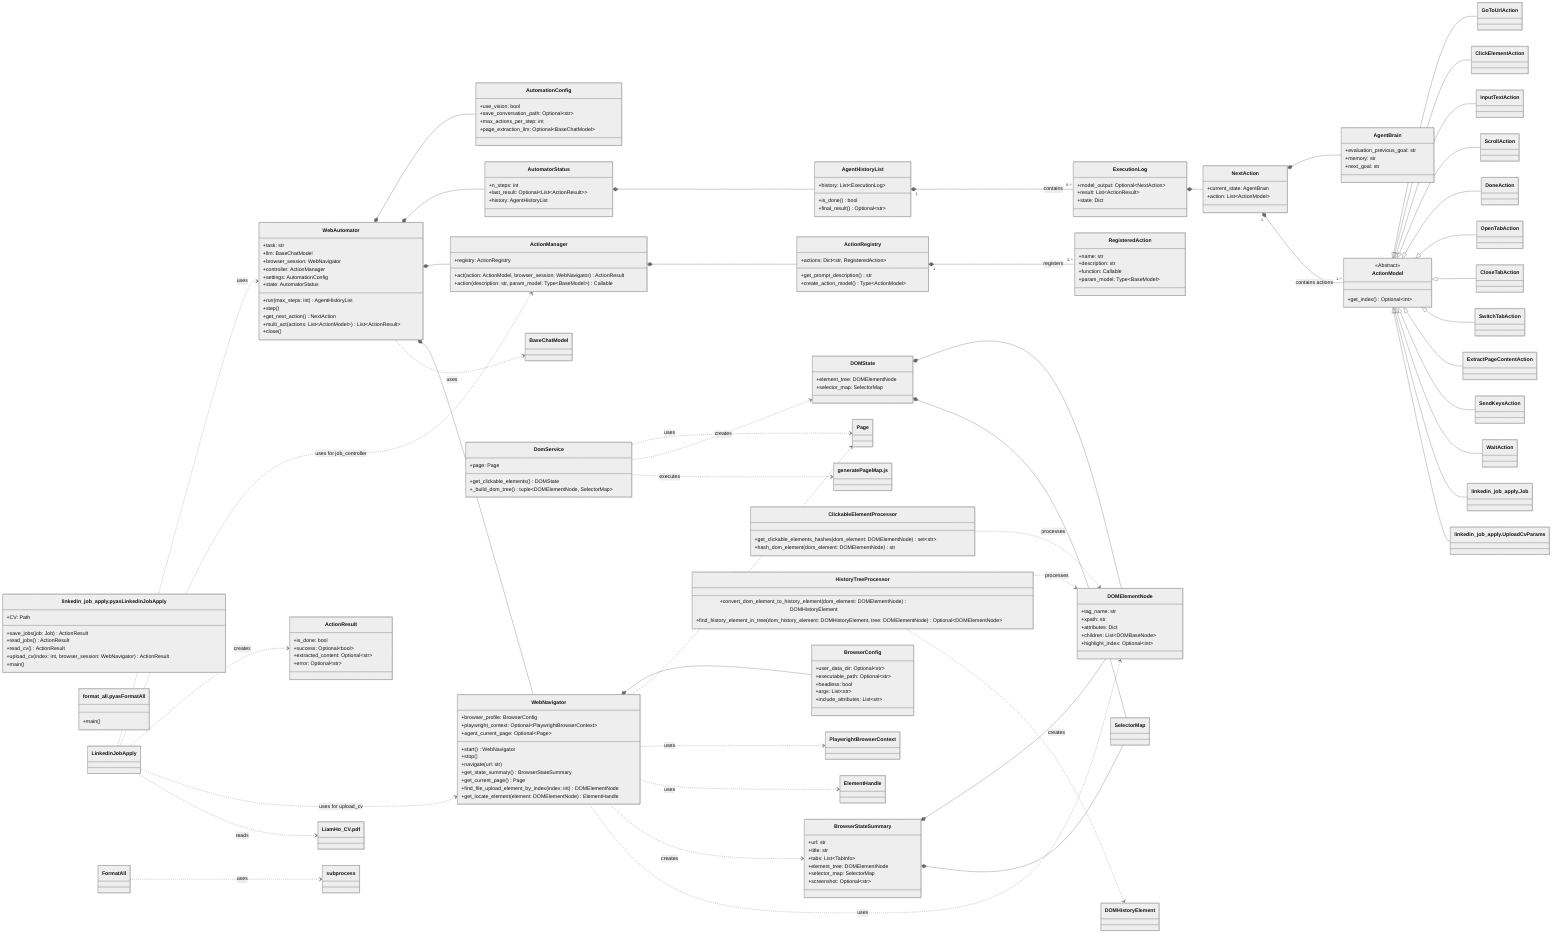 ---
config:
  theme: neutral
---
classDiagram
direction LR
    class WebAutomator {
	    +task: str
	    +llm: BaseChatModel
	    +browser_session: WebNavigator
	    +controller: ActionManager
	    +settings: AutomationConfig
	    +state: AutomatorStatus
	    +run(max_steps: int) AgentHistoryList
	    +step()
	    +get_next_action() NextAction
	    +multi_act(actions: List~ActionModel~) List~ActionResult~
	    +close()
    }
    class AutomationConfig {
	    +use_vision: bool
	    +save_conversation_path: Optional~str~
	    +max_actions_per_step: int
	    +page_extraction_llm: Optional~BaseChatModel~
    }
    class AutomatorStatus {
	    +n_steps: int
	    +last_result: Optional~List~ActionResult~~
	    +history: AgentHistoryList
    }
    class AgentHistoryList {
	    +history: List~ExecutionLog~
	    +is_done() bool
	    +final_result() Optional~str~
    }
    class ExecutionLog {
	    +model_output: Optional~NextAction~
	    +result: List~ActionResult~
	    +state: Dict
    }
    class NextAction {
	    +current_state: AgentBrain
	    +action: List~ActionModel~
    }
    class AgentBrain {
	    +evaluation_previous_goal: str
	    +memory: str
	    +next_goal: str
    }
    class ActionManager {
	    +registry: ActionRegistry
	    +act(action: ActionModel, browser_session: WebNavigator) ActionResult
	    +action(description: str, param_model: Type~BaseModel~) Callable
    }
    class ActionRegistry {
	    +actions: Dict~str, RegisteredAction~
	    +get_prompt_description() str
	    +create_action_model() Type~ActionModel~
    }
    class RegisteredAction {
	    +name: str
	    +description: str
	    +function: Callable
	    +param_model: Type~BaseModel~
    }
    class ActionModel {
	    +get_index() Optional~int~
    }
    class GoToUrlAction {
    }
    class ClickElementAction {
    }
    class InputTextAction {
    }
    class ScrollAction {
    }
    class DoneAction {
    }
    class OpenTabAction {
    }
    class CloseTabAction {
    }
    class SwitchTabAction {
    }
    class ExtractPageContentAction {
    }
    class SendKeysAction {
    }
    class WaitAction {
    }
    class linkedin_job_apply.Job {
    }
    class linkedin_job_apply.UploadCvParams {
    }
    class ActionResult {
	    +is_done: bool
	    +success: Optional~bool~
	    +extracted_content: Optional~str~
	    +error: Optional~str~
    }
    class WebNavigator {
	    +browser_profile: BrowserConfig
	    +playwright_context: Optional~PlaywrightBrowserContext~
	    +agent_current_page: Optional~Page~
	    +start() WebNavigator
	    +stop()
	    +navigate(url: str)
	    +get_state_summary() BrowserStateSummary
	    +get_current_page() Page
	    +find_file_upload_element_by_index(index: int) DOMElementNode
	    +get_locate_element(element: DOMElementNode) ElementHandle
    }
    class BrowserConfig {
	    +user_data_dir: Optional~str~
	    +executable_path: Optional~str~
	    +headless: bool
	    +args: List~str~
	    +include_attributes: List~str~
    }
    class BrowserStateSummary {
	    +url: str
	    +title: str
	    +tabs: List~TabInfo~
	    +element_tree: DOMElementNode
	    +selector_map: SelectorMap
	    +screenshot: Optional~str~
    }
    class DOMElementNode {
	    +tag_name: str
	    +xpath: str
	    +attributes: Dict
	    +children: List~DOMBaseNode~
	    +highlight_index: Optional~int~
    }
    class DOMState {
	    +element_tree: DOMElementNode
	    +selector_map: SelectorMap
    }
    class DomService {
	    +page: Page
	    +get_clickable_elements() DOMState
	    +_build_dom_tree() tuple~DOMElementNode, SelectorMap~
    }
    class ClickableElementProcessor {
	    +get_clickable_elements_hashes(dom_element: DOMElementNode) set~str~
	    +hash_dom_element(dom_element: DOMElementNode) str
    }
    class HistoryTreeProcessor {
	    +convert_dom_element_to_history_element(dom_element: DOMElementNode) DOMHistoryElement
	    +find_history_element_in_tree(dom_history_element: DOMHistoryElement, tree: DOMElementNode) Optional~DOMElementNode~
    }
    class linkedin_job_apply.pyasLinkedinJobApply {
	    +CV: Path
	    +save_jobs(job: Job) ActionResult
	    +read_jobs() ActionResult
	    +read_cv() ActionResult
	    +upload_cv(index: int, browser_session: WebNavigator) ActionResult
	    +main()
    }
    class format_all.pyasFormatAll {
	    +main()
    }
    class BaseChatModel {
    }
    class Page {
    }
    class PlaywrightBrowserContext {
    }
    class ElementHandle {
    }
    class SelectorMap {
    }
    class generatePageMap.js {
    }
    class DOMHistoryElement {
    }
    class LinkedinJobApply {
    }
    class LiamHo_CV.pdf {
    }
    class FormatAll {
    }
    class subprocess {
    }

	<<Abstract>> ActionModel

    ActionModel <|-- GoToUrlAction
    ActionModel <|-- ClickElementAction
    ActionModel <|-- InputTextAction
    ActionModel <|-- ScrollAction
    ActionModel <|-- DoneAction
    ActionModel <|-- OpenTabAction
    ActionModel <|-- CloseTabAction
    ActionModel <|-- SwitchTabAction
    ActionModel <|-- ExtractPageContentAction
    ActionModel <|-- SendKeysAction
    ActionModel <|-- WaitAction
    ActionModel <|-- linkedin_job_apply.Job
    ActionModel <|-- linkedin_job_apply.UploadCvParams
    WebAutomator *-- AutomationConfig
    WebAutomator *-- AutomatorStatus
    WebAutomator *-- ActionManager
    WebAutomator *-- WebNavigator
    WebAutomator ..> BaseChatModel : uses
    AutomatorStatus *-- AgentHistoryList
    AgentHistoryList "1" *-- "0..*" ExecutionLog : contains
    ExecutionLog *-- NextAction
    NextAction *-- AgentBrain
    NextAction "1" *-- "1..*" ActionModel : contains actions
    ActionManager *-- ActionRegistry
    ActionRegistry "1" *-- "0..*" RegisteredAction : registers
    WebNavigator *-- BrowserConfig
    WebNavigator ..> Page : uses current
    WebNavigator ..> PlaywrightBrowserContext : uses
    WebNavigator ..> ElementHandle : uses
    WebNavigator ..> BrowserStateSummary : creates
    WebNavigator ..> DOMElementNode : uses
    BrowserStateSummary *-- DOMElementNode
    BrowserStateSummary *-- SelectorMap
    DomService ..> Page : uses
    DomService ..> DOMState : creates
    DOMState *-- DOMElementNode
    DOMState *-- SelectorMap
    DomService ..> generatePageMap.js : executes
    ClickableElementProcessor ..> DOMElementNode : processes
    HistoryTreeProcessor ..> DOMElementNode : processes
    HistoryTreeProcessor ..> DOMHistoryElement : creates
    LinkedinJobApply ..> WebAutomator : uses
    LinkedinJobApply ..> ActionManager : uses for job_controller
    LinkedinJobApply ..> ActionResult : creates
    LinkedinJobApply ..> WebNavigator : uses for upload_cv
    LinkedinJobApply ..> LiamHo_CV.pdf : reads
    FormatAll ..> subprocess : uses